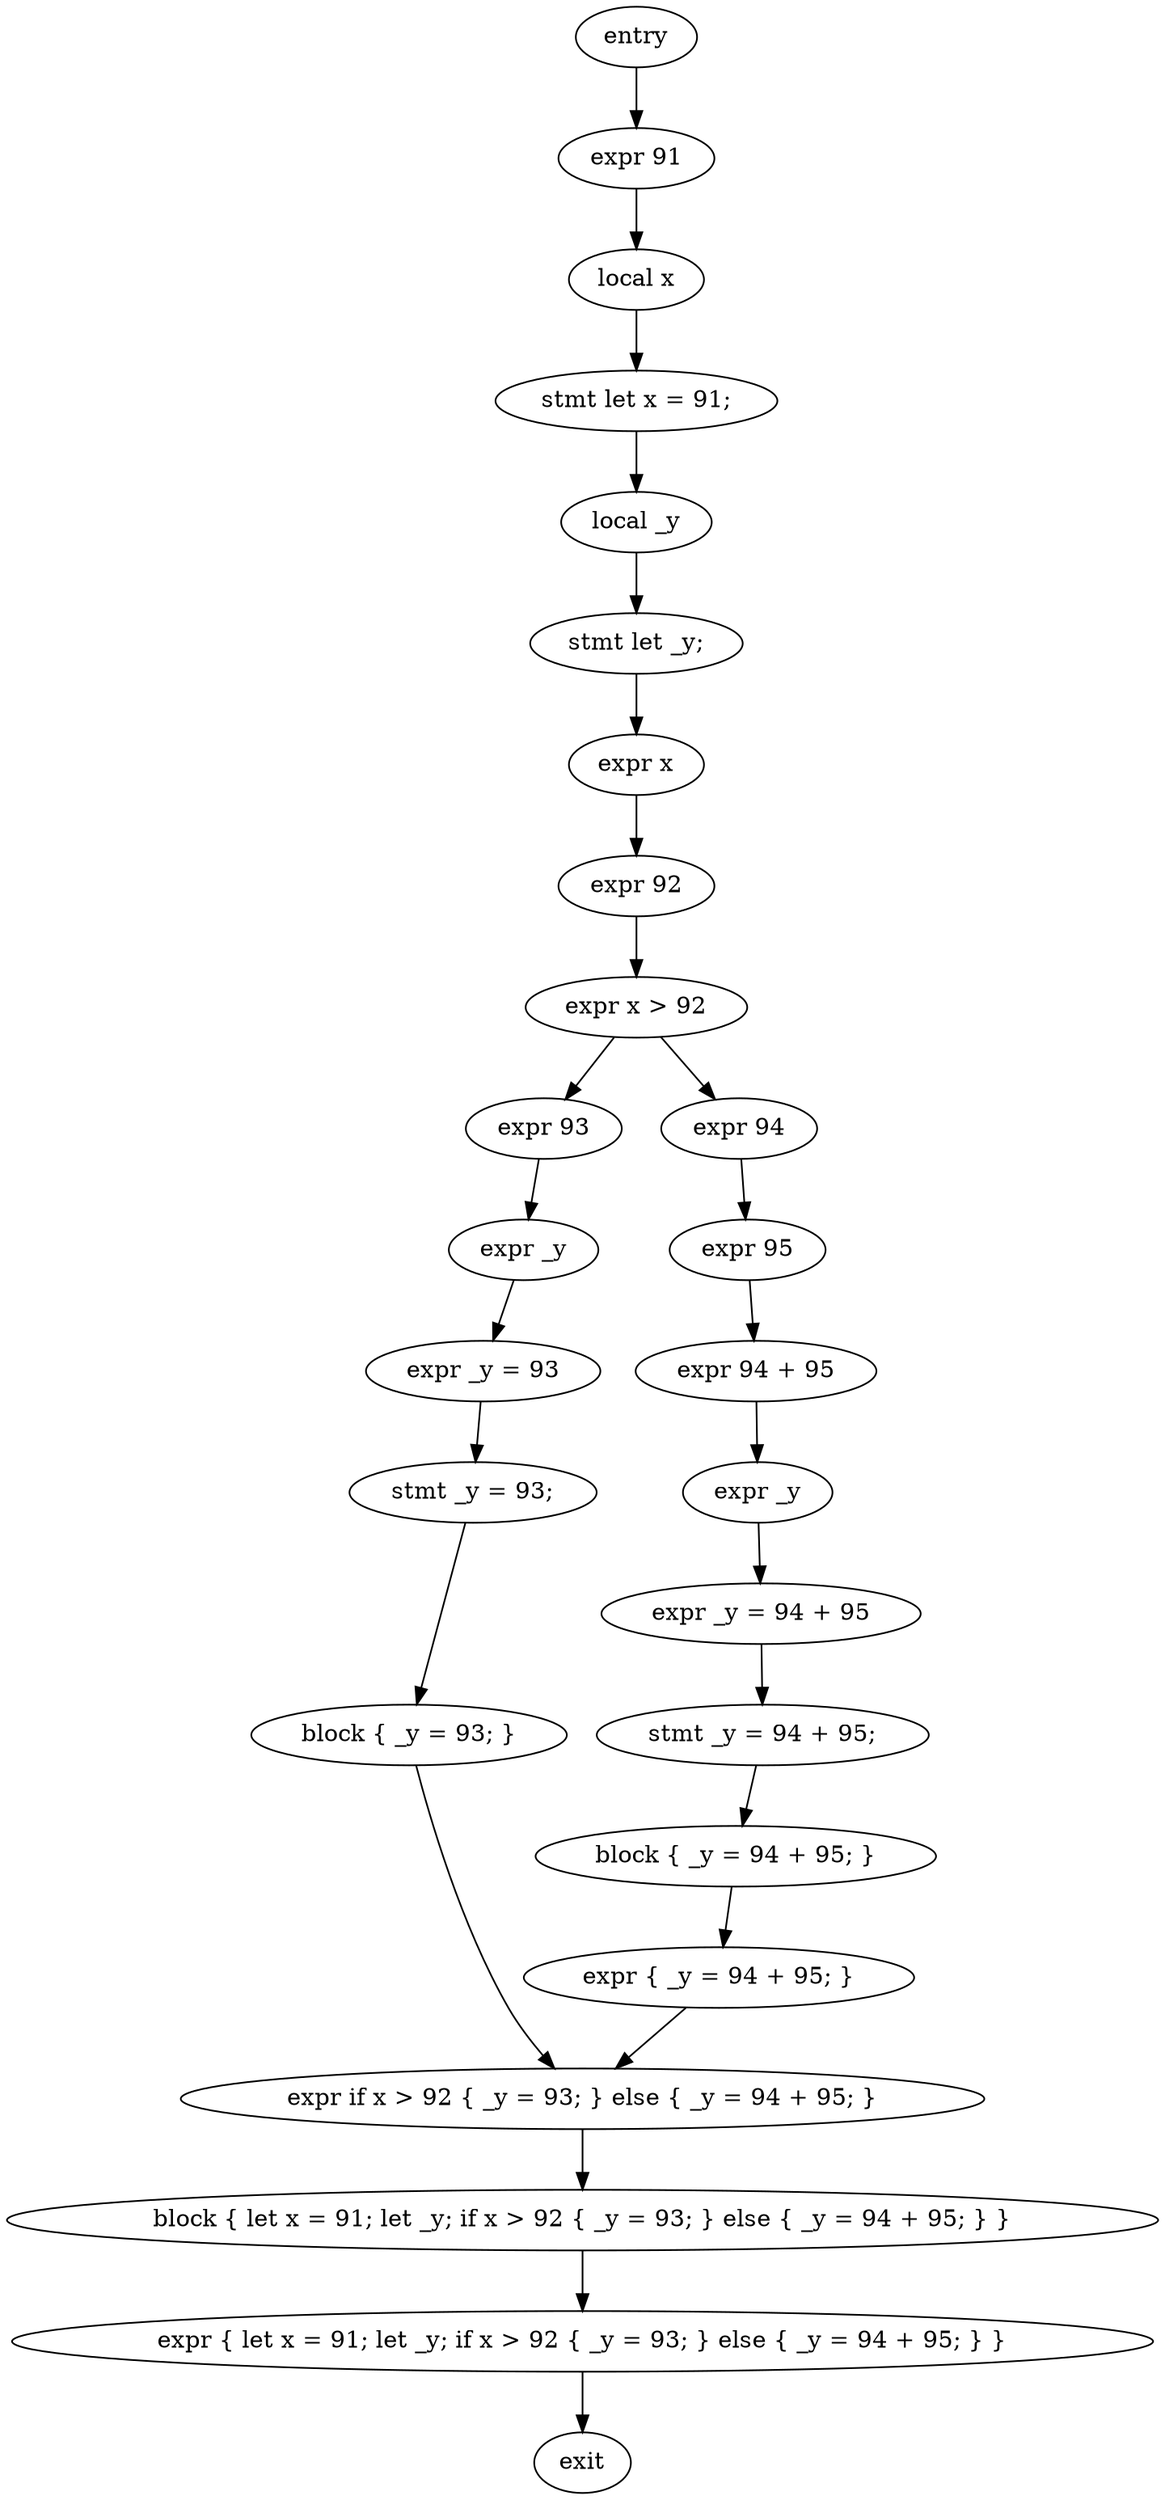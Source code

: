 digraph block {
    N0[label="entry"];
    N1[label="exit"];
    N2[label="expr 91"];
    N3[label="local x"];
    N4[label="stmt let x = 91;"];
    N5[label="local _y"];
    N6[label="stmt let _y;"];
    N7[label="expr x"];
    N8[label="expr 92"];
    N9[label="expr x > 92"];
    N10[label="expr 93"];
    N11[label="expr _y"];
    N12[label="expr _y = 93"];
    N13[label="stmt _y = 93;"];
    N14[label="block { _y = 93; }"];
    N15[label="expr 94"];
    N16[label="expr 95"];
    N17[label="expr 94 + 95"];
    N18[label="expr _y"];
    N19[label="expr _y = 94 + 95"];
    N20[label="stmt _y = 94 + 95;"];
    N21[label="block { _y = 94 + 95; }"];
    N22[label="expr { _y = 94 + 95; }"];
    N23[label="expr if x > 92 { _y = 93; } else { _y = 94 + 95; }"];
    N24[label="block { let x = 91; let _y; if x > 92 { _y = 93; } else { _y = 94 + 95; } }"];
    N25[label="expr { let x = 91; let _y; if x > 92 { _y = 93; } else { _y = 94 + 95; } }"];
    N0 -> N2;
    N2 -> N3;
    N3 -> N4;
    N4 -> N5;
    N5 -> N6;
    N6 -> N7;
    N7 -> N8;
    N8 -> N9;
    N9 -> N10;
    N10 -> N11;
    N11 -> N12;
    N12 -> N13;
    N13 -> N14;
    N9 -> N15;
    N15 -> N16;
    N16 -> N17;
    N17 -> N18;
    N18 -> N19;
    N19 -> N20;
    N20 -> N21;
    N21 -> N22;
    N14 -> N23;
    N22 -> N23;
    N23 -> N24;
    N24 -> N25;
    N25 -> N1;
}
